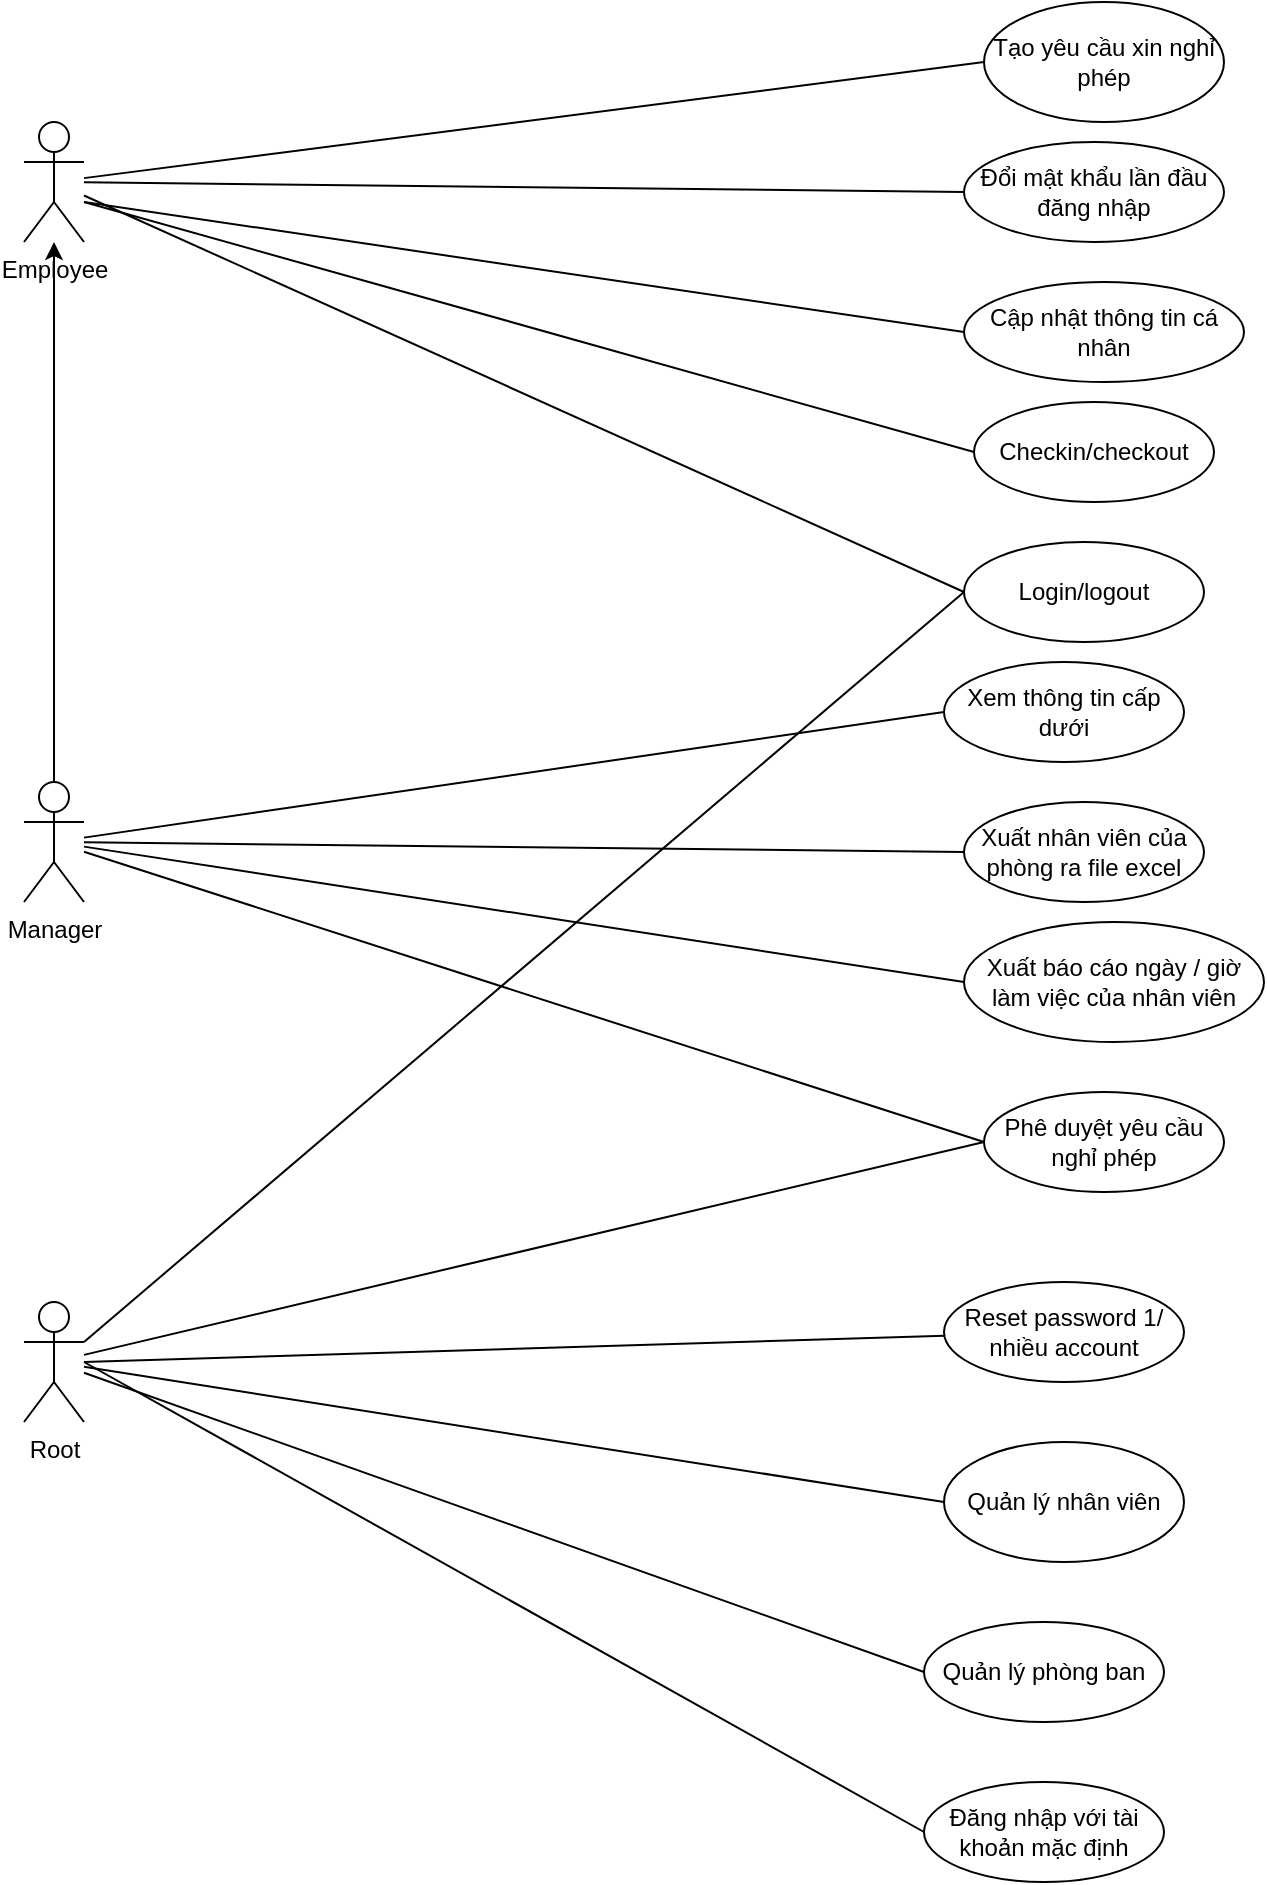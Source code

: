 <mxfile version="15.4.1" type="github" pages="4">
  <diagram id="6OmSFfkwX89OONU2K9B_" name="Usecase tổng quát">
    <mxGraphModel dx="1422" dy="920" grid="1" gridSize="10" guides="1" tooltips="1" connect="1" arrows="1" fold="1" page="1" pageScale="1" pageWidth="827" pageHeight="1169" math="0" shadow="0">
      <root>
        <mxCell id="0" />
        <mxCell id="1" parent="0" />
        <mxCell id="CkkVm7YenpbbgUDBb8Ox-1" value="Employee&lt;br&gt;" style="shape=umlActor;verticalLabelPosition=bottom;verticalAlign=top;html=1;outlineConnect=0;" parent="1" vertex="1">
          <mxGeometry x="80" y="60" width="30" height="60" as="geometry" />
        </mxCell>
        <mxCell id="CkkVm7YenpbbgUDBb8Ox-15" value="" style="edgeStyle=orthogonalEdgeStyle;rounded=0;orthogonalLoop=1;jettySize=auto;html=1;" parent="1" source="CkkVm7YenpbbgUDBb8Ox-2" target="CkkVm7YenpbbgUDBb8Ox-1" edge="1">
          <mxGeometry relative="1" as="geometry" />
        </mxCell>
        <mxCell id="CkkVm7YenpbbgUDBb8Ox-2" value="Manager" style="shape=umlActor;verticalLabelPosition=bottom;verticalAlign=top;html=1;outlineConnect=0;" parent="1" vertex="1">
          <mxGeometry x="80" y="390" width="30" height="60" as="geometry" />
        </mxCell>
        <mxCell id="CkkVm7YenpbbgUDBb8Ox-3" value="Root" style="shape=umlActor;verticalLabelPosition=bottom;verticalAlign=top;html=1;outlineConnect=0;" parent="1" vertex="1">
          <mxGeometry x="80" y="650" width="30" height="60" as="geometry" />
        </mxCell>
        <mxCell id="CkkVm7YenpbbgUDBb8Ox-17" value="Đăng nhập với tài khoản mặc định" style="ellipse;whiteSpace=wrap;html=1;" parent="1" vertex="1">
          <mxGeometry x="530" y="890" width="120" height="50" as="geometry" />
        </mxCell>
        <mxCell id="CkkVm7YenpbbgUDBb8Ox-18" value="Quản lý phòng ban" style="ellipse;whiteSpace=wrap;html=1;" parent="1" vertex="1">
          <mxGeometry x="530" y="810" width="120" height="50" as="geometry" />
        </mxCell>
        <mxCell id="CkkVm7YenpbbgUDBb8Ox-19" value="Quản lý nhân viên" style="ellipse;whiteSpace=wrap;html=1;" parent="1" vertex="1">
          <mxGeometry x="540" y="720" width="120" height="60" as="geometry" />
        </mxCell>
        <mxCell id="CkkVm7YenpbbgUDBb8Ox-20" value="Reset password 1/ nhiều account" style="ellipse;whiteSpace=wrap;html=1;" parent="1" vertex="1">
          <mxGeometry x="540" y="640" width="120" height="50" as="geometry" />
        </mxCell>
        <mxCell id="CkkVm7YenpbbgUDBb8Ox-21" value="Phê duyệt yêu cầu nghỉ phép" style="ellipse;whiteSpace=wrap;html=1;" parent="1" vertex="1">
          <mxGeometry x="560" y="545" width="120" height="50" as="geometry" />
        </mxCell>
        <mxCell id="CkkVm7YenpbbgUDBb8Ox-22" value="Login/logout" style="ellipse;whiteSpace=wrap;html=1;" parent="1" vertex="1">
          <mxGeometry x="550" y="270" width="120" height="50" as="geometry" />
        </mxCell>
        <mxCell id="CkkVm7YenpbbgUDBb8Ox-23" value="Đổi mật khẩu lần đầu đăng nhập" style="ellipse;whiteSpace=wrap;html=1;" parent="1" vertex="1">
          <mxGeometry x="550" y="70" width="130" height="50" as="geometry" />
        </mxCell>
        <mxCell id="CkkVm7YenpbbgUDBb8Ox-24" value="Cập nhật thông tin cá nhân" style="ellipse;whiteSpace=wrap;html=1;" parent="1" vertex="1">
          <mxGeometry x="550" y="140" width="140" height="50" as="geometry" />
        </mxCell>
        <mxCell id="CkkVm7YenpbbgUDBb8Ox-26" value="Checkin/checkout" style="ellipse;whiteSpace=wrap;html=1;" parent="1" vertex="1">
          <mxGeometry x="555" y="200" width="120" height="50" as="geometry" />
        </mxCell>
        <mxCell id="CkkVm7YenpbbgUDBb8Ox-27" value="Tạo yêu cầu xin nghỉ phép" style="ellipse;whiteSpace=wrap;html=1;" parent="1" vertex="1">
          <mxGeometry x="560" width="120" height="60" as="geometry" />
        </mxCell>
        <mxCell id="CkkVm7YenpbbgUDBb8Ox-33" value="" style="endArrow=none;html=1;rounded=0;entryX=0;entryY=0.5;entryDx=0;entryDy=0;" parent="1" source="CkkVm7YenpbbgUDBb8Ox-1" target="CkkVm7YenpbbgUDBb8Ox-22" edge="1">
          <mxGeometry width="50" height="50" relative="1" as="geometry">
            <mxPoint x="390" y="450" as="sourcePoint" />
            <mxPoint x="440" y="400" as="targetPoint" />
          </mxGeometry>
        </mxCell>
        <mxCell id="CkkVm7YenpbbgUDBb8Ox-40" value="" style="endArrow=none;html=1;rounded=0;entryX=0;entryY=0.5;entryDx=0;entryDy=0;" parent="1" source="CkkVm7YenpbbgUDBb8Ox-1" target="CkkVm7YenpbbgUDBb8Ox-23" edge="1">
          <mxGeometry width="50" height="50" relative="1" as="geometry">
            <mxPoint x="390" y="450" as="sourcePoint" />
            <mxPoint x="440" y="400" as="targetPoint" />
          </mxGeometry>
        </mxCell>
        <mxCell id="CkkVm7YenpbbgUDBb8Ox-41" value="" style="endArrow=none;html=1;rounded=0;entryX=0;entryY=0.5;entryDx=0;entryDy=0;" parent="1" target="CkkVm7YenpbbgUDBb8Ox-24" edge="1">
          <mxGeometry width="50" height="50" relative="1" as="geometry">
            <mxPoint x="110" y="100" as="sourcePoint" />
            <mxPoint x="440" y="400" as="targetPoint" />
          </mxGeometry>
        </mxCell>
        <mxCell id="CkkVm7YenpbbgUDBb8Ox-42" value="" style="endArrow=none;html=1;rounded=0;entryX=0;entryY=0.5;entryDx=0;entryDy=0;" parent="1" target="CkkVm7YenpbbgUDBb8Ox-26" edge="1">
          <mxGeometry width="50" height="50" relative="1" as="geometry">
            <mxPoint x="110" y="100" as="sourcePoint" />
            <mxPoint x="440" y="400" as="targetPoint" />
          </mxGeometry>
        </mxCell>
        <mxCell id="CkkVm7YenpbbgUDBb8Ox-43" value="" style="endArrow=none;html=1;rounded=0;entryX=0;entryY=0.5;entryDx=0;entryDy=0;" parent="1" source="CkkVm7YenpbbgUDBb8Ox-1" target="CkkVm7YenpbbgUDBb8Ox-27" edge="1">
          <mxGeometry width="50" height="50" relative="1" as="geometry">
            <mxPoint x="390" y="450" as="sourcePoint" />
            <mxPoint x="440" y="400" as="targetPoint" />
          </mxGeometry>
        </mxCell>
        <mxCell id="CkkVm7YenpbbgUDBb8Ox-44" value="Xem thông tin cấp dưới" style="ellipse;whiteSpace=wrap;html=1;" parent="1" vertex="1">
          <mxGeometry x="540" y="330" width="120" height="50" as="geometry" />
        </mxCell>
        <mxCell id="CkkVm7YenpbbgUDBb8Ox-45" value="Xuất nhân viên của phòng ra file excel" style="ellipse;whiteSpace=wrap;html=1;" parent="1" vertex="1">
          <mxGeometry x="550" y="400" width="120" height="50" as="geometry" />
        </mxCell>
        <mxCell id="CkkVm7YenpbbgUDBb8Ox-46" value="Xuất báo cáo ngày / giờ làm việc của nhân viên" style="ellipse;whiteSpace=wrap;html=1;" parent="1" vertex="1">
          <mxGeometry x="550" y="460" width="150" height="60" as="geometry" />
        </mxCell>
        <mxCell id="CkkVm7YenpbbgUDBb8Ox-47" value="" style="endArrow=none;html=1;rounded=0;entryX=0;entryY=0.5;entryDx=0;entryDy=0;" parent="1" source="CkkVm7YenpbbgUDBb8Ox-2" target="CkkVm7YenpbbgUDBb8Ox-44" edge="1">
          <mxGeometry width="50" height="50" relative="1" as="geometry">
            <mxPoint x="390" y="420" as="sourcePoint" />
            <mxPoint x="440" y="370" as="targetPoint" />
          </mxGeometry>
        </mxCell>
        <mxCell id="CkkVm7YenpbbgUDBb8Ox-48" value="" style="endArrow=none;html=1;rounded=0;entryX=0;entryY=0.5;entryDx=0;entryDy=0;" parent="1" source="CkkVm7YenpbbgUDBb8Ox-2" target="CkkVm7YenpbbgUDBb8Ox-45" edge="1">
          <mxGeometry width="50" height="50" relative="1" as="geometry">
            <mxPoint x="390" y="420" as="sourcePoint" />
            <mxPoint x="440" y="370" as="targetPoint" />
          </mxGeometry>
        </mxCell>
        <mxCell id="CkkVm7YenpbbgUDBb8Ox-49" value="" style="endArrow=none;html=1;rounded=0;entryX=0;entryY=0.5;entryDx=0;entryDy=0;" parent="1" source="CkkVm7YenpbbgUDBb8Ox-2" target="CkkVm7YenpbbgUDBb8Ox-46" edge="1">
          <mxGeometry width="50" height="50" relative="1" as="geometry">
            <mxPoint x="390" y="420" as="sourcePoint" />
            <mxPoint x="440" y="370" as="targetPoint" />
          </mxGeometry>
        </mxCell>
        <mxCell id="CkkVm7YenpbbgUDBb8Ox-52" value="" style="endArrow=none;html=1;rounded=0;entryX=0;entryY=0.5;entryDx=0;entryDy=0;" parent="1" source="CkkVm7YenpbbgUDBb8Ox-2" target="CkkVm7YenpbbgUDBb8Ox-21" edge="1">
          <mxGeometry width="50" height="50" relative="1" as="geometry">
            <mxPoint x="390" y="420" as="sourcePoint" />
            <mxPoint x="440" y="370" as="targetPoint" />
          </mxGeometry>
        </mxCell>
        <mxCell id="CkkVm7YenpbbgUDBb8Ox-53" value="" style="endArrow=none;html=1;rounded=0;entryX=0;entryY=0.5;entryDx=0;entryDy=0;" parent="1" source="CkkVm7YenpbbgUDBb8Ox-3" target="CkkVm7YenpbbgUDBb8Ox-21" edge="1">
          <mxGeometry width="50" height="50" relative="1" as="geometry">
            <mxPoint x="390" y="640" as="sourcePoint" />
            <mxPoint x="440" y="590" as="targetPoint" />
          </mxGeometry>
        </mxCell>
        <mxCell id="CkkVm7YenpbbgUDBb8Ox-54" value="" style="endArrow=none;html=1;rounded=0;" parent="1" target="CkkVm7YenpbbgUDBb8Ox-20" edge="1">
          <mxGeometry width="50" height="50" relative="1" as="geometry">
            <mxPoint x="110" y="680" as="sourcePoint" />
            <mxPoint x="440" y="590" as="targetPoint" />
          </mxGeometry>
        </mxCell>
        <mxCell id="CkkVm7YenpbbgUDBb8Ox-55" value="" style="endArrow=none;html=1;rounded=0;entryX=0;entryY=0.5;entryDx=0;entryDy=0;" parent="1" source="CkkVm7YenpbbgUDBb8Ox-3" target="CkkVm7YenpbbgUDBb8Ox-19" edge="1">
          <mxGeometry width="50" height="50" relative="1" as="geometry">
            <mxPoint x="130" y="670" as="sourcePoint" />
            <mxPoint x="440" y="590" as="targetPoint" />
          </mxGeometry>
        </mxCell>
        <mxCell id="CkkVm7YenpbbgUDBb8Ox-56" value="" style="endArrow=none;html=1;rounded=0;entryX=0;entryY=0.5;entryDx=0;entryDy=0;" parent="1" source="CkkVm7YenpbbgUDBb8Ox-3" target="CkkVm7YenpbbgUDBb8Ox-18" edge="1">
          <mxGeometry width="50" height="50" relative="1" as="geometry">
            <mxPoint x="130" y="670" as="sourcePoint" />
            <mxPoint x="440" y="590" as="targetPoint" />
          </mxGeometry>
        </mxCell>
        <mxCell id="CkkVm7YenpbbgUDBb8Ox-57" value="" style="endArrow=none;html=1;rounded=0;entryX=0;entryY=0.5;entryDx=0;entryDy=0;" parent="1" target="CkkVm7YenpbbgUDBb8Ox-17" edge="1">
          <mxGeometry width="50" height="50" relative="1" as="geometry">
            <mxPoint x="110" y="680" as="sourcePoint" />
            <mxPoint x="440" y="590" as="targetPoint" />
          </mxGeometry>
        </mxCell>
        <mxCell id="CkkVm7YenpbbgUDBb8Ox-59" value="" style="endArrow=none;html=1;rounded=0;exitX=1;exitY=0.333;exitDx=0;exitDy=0;exitPerimeter=0;entryX=0;entryY=0.5;entryDx=0;entryDy=0;" parent="1" source="CkkVm7YenpbbgUDBb8Ox-3" target="CkkVm7YenpbbgUDBb8Ox-22" edge="1">
          <mxGeometry width="50" height="50" relative="1" as="geometry">
            <mxPoint x="390" y="480" as="sourcePoint" />
            <mxPoint x="440" y="430" as="targetPoint" />
          </mxGeometry>
        </mxCell>
      </root>
    </mxGraphModel>
  </diagram>
  <diagram id="xijRNl62Gro3JdZ4F3DA" name="Database">
    <mxGraphModel dx="2031" dy="1314" grid="1" gridSize="10" guides="1" tooltips="1" connect="1" arrows="1" fold="1" page="1" pageScale="1" pageWidth="2339" pageHeight="3300" math="0" shadow="0">
      <root>
        <mxCell id="h8mMpn9NiH7T-9V2dJlp-0" />
        <mxCell id="h8mMpn9NiH7T-9V2dJlp-1" parent="h8mMpn9NiH7T-9V2dJlp-0" />
        <mxCell id="L6lQmaEkfKp8AgPLPSZf-0" value="User" style="swimlane;fontStyle=0;childLayout=stackLayout;horizontal=1;startSize=30;horizontalStack=0;resizeParent=1;resizeParentMax=0;resizeLast=0;collapsible=1;marginBottom=0;" vertex="1" parent="h8mMpn9NiH7T-9V2dJlp-1">
          <mxGeometry x="760" y="390" width="140" height="300" as="geometry" />
        </mxCell>
        <mxCell id="L6lQmaEkfKp8AgPLPSZf-1" value="id: int" style="text;strokeColor=none;fillColor=none;align=left;verticalAlign=middle;spacingLeft=4;spacingRight=4;overflow=hidden;points=[[0,0.5],[1,0.5]];portConstraint=eastwest;rotatable=0;" vertex="1" parent="L6lQmaEkfKp8AgPLPSZf-0">
          <mxGeometry y="30" width="140" height="30" as="geometry" />
        </mxCell>
        <mxCell id="L6lQmaEkfKp8AgPLPSZf-2" value="username: string" style="text;strokeColor=none;fillColor=none;align=left;verticalAlign=middle;spacingLeft=4;spacingRight=4;overflow=hidden;points=[[0,0.5],[1,0.5]];portConstraint=eastwest;rotatable=0;" vertex="1" parent="L6lQmaEkfKp8AgPLPSZf-0">
          <mxGeometry y="60" width="140" height="30" as="geometry" />
        </mxCell>
        <mxCell id="L6lQmaEkfKp8AgPLPSZf-3" value="email: string" style="text;strokeColor=none;fillColor=none;align=left;verticalAlign=middle;spacingLeft=4;spacingRight=4;overflow=hidden;points=[[0,0.5],[1,0.5]];portConstraint=eastwest;rotatable=0;" vertex="1" parent="L6lQmaEkfKp8AgPLPSZf-0">
          <mxGeometry y="90" width="140" height="30" as="geometry" />
        </mxCell>
        <mxCell id="d6efOnFuauKhfgmXIcQx-0" value="username: string" style="text;strokeColor=none;fillColor=none;align=left;verticalAlign=middle;spacingLeft=4;spacingRight=4;overflow=hidden;points=[[0,0.5],[1,0.5]];portConstraint=eastwest;rotatable=0;" vertex="1" parent="L6lQmaEkfKp8AgPLPSZf-0">
          <mxGeometry y="120" width="140" height="30" as="geometry" />
        </mxCell>
        <mxCell id="d6efOnFuauKhfgmXIcQx-62" value="avatar: string" style="text;strokeColor=none;fillColor=none;align=left;verticalAlign=middle;spacingLeft=4;spacingRight=4;overflow=hidden;points=[[0,0.5],[1,0.5]];portConstraint=eastwest;rotatable=0;" vertex="1" parent="L6lQmaEkfKp8AgPLPSZf-0">
          <mxGeometry y="150" width="140" height="30" as="geometry" />
        </mxCell>
        <mxCell id="d6efOnFuauKhfgmXIcQx-8" value="token: string" style="text;strokeColor=none;fillColor=none;align=left;verticalAlign=middle;spacingLeft=4;spacingRight=4;overflow=hidden;points=[[0,0.5],[1,0.5]];portConstraint=eastwest;rotatable=0;" vertex="1" parent="L6lQmaEkfKp8AgPLPSZf-0">
          <mxGeometry y="180" width="140" height="30" as="geometry" />
        </mxCell>
        <mxCell id="d6efOnFuauKhfgmXIcQx-9" value="active: boolean" style="text;strokeColor=none;fillColor=none;align=left;verticalAlign=middle;spacingLeft=4;spacingRight=4;overflow=hidden;points=[[0,0.5],[1,0.5]];portConstraint=eastwest;rotatable=0;" vertex="1" parent="L6lQmaEkfKp8AgPLPSZf-0">
          <mxGeometry y="210" width="140" height="30" as="geometry" />
        </mxCell>
        <mxCell id="d6efOnFuauKhfgmXIcQx-16" value="roleId: int" style="text;strokeColor=none;fillColor=none;align=left;verticalAlign=middle;spacingLeft=4;spacingRight=4;overflow=hidden;points=[[0,0.5],[1,0.5]];portConstraint=eastwest;rotatable=0;" vertex="1" parent="L6lQmaEkfKp8AgPLPSZf-0">
          <mxGeometry y="240" width="140" height="30" as="geometry" />
        </mxCell>
        <mxCell id="d6efOnFuauKhfgmXIcQx-56" value="department_id: int" style="text;strokeColor=none;fillColor=none;align=left;verticalAlign=middle;spacingLeft=4;spacingRight=4;overflow=hidden;points=[[0,0.5],[1,0.5]];portConstraint=eastwest;rotatable=0;" vertex="1" parent="L6lQmaEkfKp8AgPLPSZf-0">
          <mxGeometry y="270" width="140" height="30" as="geometry" />
        </mxCell>
        <mxCell id="d6efOnFuauKhfgmXIcQx-12" value="Role" style="swimlane;fontStyle=0;childLayout=stackLayout;horizontal=1;startSize=26;horizontalStack=0;resizeParent=1;resizeParentMax=0;resizeLast=0;collapsible=1;marginBottom=0;align=center;fontSize=14;" vertex="1" parent="h8mMpn9NiH7T-9V2dJlp-1">
          <mxGeometry x="370" y="530" width="160" height="86" as="geometry" />
        </mxCell>
        <mxCell id="d6efOnFuauKhfgmXIcQx-13" value="id: int" style="text;strokeColor=none;fillColor=none;spacingLeft=4;spacingRight=4;overflow=hidden;rotatable=0;points=[[0,0.5],[1,0.5]];portConstraint=eastwest;fontSize=12;" vertex="1" parent="d6efOnFuauKhfgmXIcQx-12">
          <mxGeometry y="26" width="160" height="30" as="geometry" />
        </mxCell>
        <mxCell id="d6efOnFuauKhfgmXIcQx-14" value="name: string" style="text;strokeColor=none;fillColor=none;spacingLeft=4;spacingRight=4;overflow=hidden;rotatable=0;points=[[0,0.5],[1,0.5]];portConstraint=eastwest;fontSize=12;" vertex="1" parent="d6efOnFuauKhfgmXIcQx-12">
          <mxGeometry y="56" width="160" height="30" as="geometry" />
        </mxCell>
        <mxCell id="d6efOnFuauKhfgmXIcQx-17" value="" style="edgeStyle=entityRelationEdgeStyle;fontSize=12;html=1;endArrow=ERoneToMany;rounded=0;exitX=1;exitY=0.5;exitDx=0;exitDy=0;" edge="1" parent="h8mMpn9NiH7T-9V2dJlp-1" source="d6efOnFuauKhfgmXIcQx-13" target="d6efOnFuauKhfgmXIcQx-16">
          <mxGeometry width="100" height="100" relative="1" as="geometry">
            <mxPoint x="360" y="730" as="sourcePoint" />
            <mxPoint x="460" y="630" as="targetPoint" />
          </mxGeometry>
        </mxCell>
        <mxCell id="d6efOnFuauKhfgmXIcQx-20" value="Calender" style="swimlane;fontStyle=0;childLayout=stackLayout;horizontal=1;startSize=26;horizontalStack=0;resizeParent=1;resizeParentMax=0;resizeLast=0;collapsible=1;marginBottom=0;align=center;fontSize=14;" vertex="1" parent="h8mMpn9NiH7T-9V2dJlp-1">
          <mxGeometry x="370" y="260" width="160" height="176" as="geometry" />
        </mxCell>
        <mxCell id="d6efOnFuauKhfgmXIcQx-21" value="id: int" style="text;strokeColor=none;fillColor=none;spacingLeft=4;spacingRight=4;overflow=hidden;rotatable=0;points=[[0,0.5],[1,0.5]];portConstraint=eastwest;fontSize=12;" vertex="1" parent="d6efOnFuauKhfgmXIcQx-20">
          <mxGeometry y="26" width="160" height="30" as="geometry" />
        </mxCell>
        <mxCell id="d6efOnFuauKhfgmXIcQx-22" value="checkin: TimeStamp" style="text;strokeColor=none;fillColor=none;spacingLeft=4;spacingRight=4;overflow=hidden;rotatable=0;points=[[0,0.5],[1,0.5]];portConstraint=eastwest;fontSize=12;" vertex="1" parent="d6efOnFuauKhfgmXIcQx-20">
          <mxGeometry y="56" width="160" height="30" as="geometry" />
        </mxCell>
        <mxCell id="d6efOnFuauKhfgmXIcQx-23" value="checkout: TimeStamp" style="text;strokeColor=none;fillColor=none;spacingLeft=4;spacingRight=4;overflow=hidden;rotatable=0;points=[[0,0.5],[1,0.5]];portConstraint=eastwest;fontSize=12;" vertex="1" parent="d6efOnFuauKhfgmXIcQx-20">
          <mxGeometry y="86" width="160" height="30" as="geometry" />
        </mxCell>
        <mxCell id="d6efOnFuauKhfgmXIcQx-26" value="leave: boolean" style="text;strokeColor=none;fillColor=none;spacingLeft=4;spacingRight=4;overflow=hidden;rotatable=0;points=[[0,0.5],[1,0.5]];portConstraint=eastwest;fontSize=12;" vertex="1" parent="d6efOnFuauKhfgmXIcQx-20">
          <mxGeometry y="116" width="160" height="30" as="geometry" />
        </mxCell>
        <mxCell id="d6efOnFuauKhfgmXIcQx-29" value="userId: int" style="text;strokeColor=none;fillColor=none;spacingLeft=4;spacingRight=4;overflow=hidden;rotatable=0;points=[[0,0.5],[1,0.5]];portConstraint=eastwest;fontSize=12;" vertex="1" parent="d6efOnFuauKhfgmXIcQx-20">
          <mxGeometry y="146" width="160" height="30" as="geometry" />
        </mxCell>
        <mxCell id="d6efOnFuauKhfgmXIcQx-28" value="" style="edgeStyle=entityRelationEdgeStyle;fontSize=12;html=1;endArrow=ERoneToMany;rounded=0;entryX=1;entryY=0.5;entryDx=0;entryDy=0;" edge="1" parent="h8mMpn9NiH7T-9V2dJlp-1" source="L6lQmaEkfKp8AgPLPSZf-1" target="d6efOnFuauKhfgmXIcQx-29">
          <mxGeometry width="100" height="100" relative="1" as="geometry">
            <mxPoint x="170" y="740" as="sourcePoint" />
            <mxPoint x="280" y="731" as="targetPoint" />
          </mxGeometry>
        </mxCell>
        <mxCell id="d6efOnFuauKhfgmXIcQx-30" value="Request" style="swimlane;fontStyle=0;childLayout=stackLayout;horizontal=1;startSize=26;horizontalStack=0;resizeParent=1;resizeParentMax=0;resizeLast=0;collapsible=1;marginBottom=0;align=center;fontSize=14;" vertex="1" parent="h8mMpn9NiH7T-9V2dJlp-1">
          <mxGeometry x="1100" y="590" width="160" height="176" as="geometry" />
        </mxCell>
        <mxCell id="d6efOnFuauKhfgmXIcQx-31" value="id: int" style="text;strokeColor=none;fillColor=none;spacingLeft=4;spacingRight=4;overflow=hidden;rotatable=0;points=[[0,0.5],[1,0.5]];portConstraint=eastwest;fontSize=12;" vertex="1" parent="d6efOnFuauKhfgmXIcQx-30">
          <mxGeometry y="26" width="160" height="30" as="geometry" />
        </mxCell>
        <mxCell id="d6efOnFuauKhfgmXIcQx-32" value="userSend: int" style="text;strokeColor=none;fillColor=none;spacingLeft=4;spacingRight=4;overflow=hidden;rotatable=0;points=[[0,0.5],[1,0.5]];portConstraint=eastwest;fontSize=12;" vertex="1" parent="d6efOnFuauKhfgmXIcQx-30">
          <mxGeometry y="56" width="160" height="30" as="geometry" />
        </mxCell>
        <mxCell id="d6efOnFuauKhfgmXIcQx-33" value="userRecive: int" style="text;strokeColor=none;fillColor=none;spacingLeft=4;spacingRight=4;overflow=hidden;rotatable=0;points=[[0,0.5],[1,0.5]];portConstraint=eastwest;fontSize=12;" vertex="1" parent="d6efOnFuauKhfgmXIcQx-30">
          <mxGeometry y="86" width="160" height="30" as="geometry" />
        </mxCell>
        <mxCell id="d6efOnFuauKhfgmXIcQx-59" value="time: TimeStamp" style="text;strokeColor=none;fillColor=none;spacingLeft=4;spacingRight=4;overflow=hidden;rotatable=0;points=[[0,0.5],[1,0.5]];portConstraint=eastwest;fontSize=12;" vertex="1" parent="d6efOnFuauKhfgmXIcQx-30">
          <mxGeometry y="116" width="160" height="30" as="geometry" />
        </mxCell>
        <mxCell id="d6efOnFuauKhfgmXIcQx-63" value="status: boolean" style="text;strokeColor=none;fillColor=none;spacingLeft=4;spacingRight=4;overflow=hidden;rotatable=0;points=[[0,0.5],[1,0.5]];portConstraint=eastwest;fontSize=12;" vertex="1" parent="d6efOnFuauKhfgmXIcQx-30">
          <mxGeometry y="146" width="160" height="30" as="geometry" />
        </mxCell>
        <mxCell id="d6efOnFuauKhfgmXIcQx-51" value="Department" style="swimlane;fontStyle=0;childLayout=stackLayout;horizontal=1;startSize=26;horizontalStack=0;resizeParent=1;resizeParentMax=0;resizeLast=0;collapsible=1;marginBottom=0;align=center;fontSize=14;" vertex="1" parent="h8mMpn9NiH7T-9V2dJlp-1">
          <mxGeometry x="1100" y="270" width="160" height="116" as="geometry" />
        </mxCell>
        <mxCell id="d6efOnFuauKhfgmXIcQx-52" value="id: int" style="text;strokeColor=none;fillColor=none;spacingLeft=4;spacingRight=4;overflow=hidden;rotatable=0;points=[[0,0.5],[1,0.5]];portConstraint=eastwest;fontSize=12;" vertex="1" parent="d6efOnFuauKhfgmXIcQx-51">
          <mxGeometry y="26" width="160" height="30" as="geometry" />
        </mxCell>
        <mxCell id="d6efOnFuauKhfgmXIcQx-53" value="name: string" style="text;strokeColor=none;fillColor=none;spacingLeft=4;spacingRight=4;overflow=hidden;rotatable=0;points=[[0,0.5],[1,0.5]];portConstraint=eastwest;fontSize=12;" vertex="1" parent="d6efOnFuauKhfgmXIcQx-51">
          <mxGeometry y="56" width="160" height="30" as="geometry" />
        </mxCell>
        <mxCell id="d6efOnFuauKhfgmXIcQx-54" value="manger: int (unique)" style="text;strokeColor=none;fillColor=none;spacingLeft=4;spacingRight=4;overflow=hidden;rotatable=0;points=[[0,0.5],[1,0.5]];portConstraint=eastwest;fontSize=12;" vertex="1" parent="d6efOnFuauKhfgmXIcQx-51">
          <mxGeometry y="86" width="160" height="30" as="geometry" />
        </mxCell>
        <mxCell id="d6efOnFuauKhfgmXIcQx-57" value="" style="edgeStyle=entityRelationEdgeStyle;fontSize=12;html=1;endArrow=ERoneToMany;rounded=0;exitX=0;exitY=0.5;exitDx=0;exitDy=0;entryX=1;entryY=0.5;entryDx=0;entryDy=0;" edge="1" parent="h8mMpn9NiH7T-9V2dJlp-1" source="d6efOnFuauKhfgmXIcQx-52" target="d6efOnFuauKhfgmXIcQx-56">
          <mxGeometry width="100" height="100" relative="1" as="geometry">
            <mxPoint x="720" y="540" as="sourcePoint" />
            <mxPoint x="820" y="440" as="targetPoint" />
          </mxGeometry>
        </mxCell>
        <mxCell id="d6efOnFuauKhfgmXIcQx-58" value="" style="edgeStyle=entityRelationEdgeStyle;fontSize=12;html=1;endArrow=ERmandOne;startArrow=ERmandOne;rounded=0;entryX=0;entryY=0.5;entryDx=0;entryDy=0;exitX=1;exitY=0.5;exitDx=0;exitDy=0;" edge="1" parent="h8mMpn9NiH7T-9V2dJlp-1" source="L6lQmaEkfKp8AgPLPSZf-1" target="d6efOnFuauKhfgmXIcQx-54">
          <mxGeometry width="100" height="100" relative="1" as="geometry">
            <mxPoint x="720" y="540" as="sourcePoint" />
            <mxPoint x="820" y="440" as="targetPoint" />
          </mxGeometry>
        </mxCell>
        <mxCell id="d6efOnFuauKhfgmXIcQx-60" value="" style="edgeStyle=entityRelationEdgeStyle;fontSize=12;html=1;endArrow=ERoneToMany;rounded=0;exitX=1;exitY=0.5;exitDx=0;exitDy=0;entryX=0;entryY=0.5;entryDx=0;entryDy=0;" edge="1" parent="h8mMpn9NiH7T-9V2dJlp-1" source="L6lQmaEkfKp8AgPLPSZf-1" target="d6efOnFuauKhfgmXIcQx-32">
          <mxGeometry width="100" height="100" relative="1" as="geometry">
            <mxPoint x="720" y="540" as="sourcePoint" />
            <mxPoint x="820" y="440" as="targetPoint" />
          </mxGeometry>
        </mxCell>
        <mxCell id="d6efOnFuauKhfgmXIcQx-61" value="" style="edgeStyle=entityRelationEdgeStyle;fontSize=12;html=1;endArrow=ERoneToMany;rounded=0;exitX=1;exitY=0.5;exitDx=0;exitDy=0;entryX=1;entryY=0.5;entryDx=0;entryDy=0;" edge="1" parent="h8mMpn9NiH7T-9V2dJlp-1" source="d6efOnFuauKhfgmXIcQx-54" target="d6efOnFuauKhfgmXIcQx-33">
          <mxGeometry width="100" height="100" relative="1" as="geometry">
            <mxPoint x="1430" y="536" as="sourcePoint" />
            <mxPoint x="1530" y="436" as="targetPoint" />
          </mxGeometry>
        </mxCell>
      </root>
    </mxGraphModel>
  </diagram>
  <diagram id="ZUTQfqNE8pQfKhsax4yy" name="Usecase đăng xuất">
    <mxGraphModel dx="1422" dy="920" grid="1" gridSize="10" guides="1" tooltips="1" connect="1" arrows="1" fold="1" page="1" pageScale="1" pageWidth="827" pageHeight="1169" math="0" shadow="0">
      <root>
        <mxCell id="jnfV8A6nNsdmv1z-udpJ-0" />
        <mxCell id="jnfV8A6nNsdmv1z-udpJ-1" parent="jnfV8A6nNsdmv1z-udpJ-0" />
        <mxCell id="jnfV8A6nNsdmv1z-udpJ-2" value="Người dùng&lt;br&gt;" style="shape=umlActor;verticalLabelPosition=bottom;verticalAlign=top;html=1;outlineConnect=0;" parent="jnfV8A6nNsdmv1z-udpJ-1" vertex="1">
          <mxGeometry x="100" y="130" width="30" height="60" as="geometry" />
        </mxCell>
        <mxCell id="jnfV8A6nNsdmv1z-udpJ-9" value="Đăng xuất" style="ellipse;whiteSpace=wrap;html=1;" parent="jnfV8A6nNsdmv1z-udpJ-1" vertex="1">
          <mxGeometry x="310" y="150" width="120" height="50" as="geometry" />
        </mxCell>
        <mxCell id="jnfV8A6nNsdmv1z-udpJ-10" value="Đăng nhập" style="ellipse;whiteSpace=wrap;html=1;" parent="jnfV8A6nNsdmv1z-udpJ-1" vertex="1">
          <mxGeometry x="360" y="10" width="120" height="50" as="geometry" />
        </mxCell>
        <mxCell id="jnfV8A6nNsdmv1z-udpJ-11" value="" style="endArrow=none;html=1;rounded=0;entryX=0;entryY=0.5;entryDx=0;entryDy=0;" parent="jnfV8A6nNsdmv1z-udpJ-1" source="jnfV8A6nNsdmv1z-udpJ-2" target="jnfV8A6nNsdmv1z-udpJ-9" edge="1">
          <mxGeometry width="50" height="50" relative="1" as="geometry">
            <mxPoint x="390" y="490" as="sourcePoint" />
            <mxPoint x="440" y="440" as="targetPoint" />
          </mxGeometry>
        </mxCell>
        <mxCell id="jnfV8A6nNsdmv1z-udpJ-13" value="include" style="endArrow=open;endSize=12;dashed=1;html=1;rounded=0;entryX=0.5;entryY=1;entryDx=0;entryDy=0;" parent="jnfV8A6nNsdmv1z-udpJ-1" source="jnfV8A6nNsdmv1z-udpJ-9" target="jnfV8A6nNsdmv1z-udpJ-10" edge="1">
          <mxGeometry width="160" relative="1" as="geometry">
            <mxPoint x="330" y="390" as="sourcePoint" />
            <mxPoint x="490" y="390" as="targetPoint" />
          </mxGeometry>
        </mxCell>
      </root>
    </mxGraphModel>
  </diagram>
  <diagram id="sFeuIyuUg5AyJrqCc2qg" name="Usecase quản lý phòng ban">
    <mxGraphModel dx="1422" dy="920" grid="1" gridSize="10" guides="1" tooltips="1" connect="1" arrows="1" fold="1" page="1" pageScale="1" pageWidth="827" pageHeight="1169" math="0" shadow="0">
      <root>
        <mxCell id="PaDnZfJuzwmLpgNpPQUK-0" />
        <mxCell id="PaDnZfJuzwmLpgNpPQUK-1" parent="PaDnZfJuzwmLpgNpPQUK-0" />
        <mxCell id="jJhJMK8MJb9nnLkWbqOA-0" value="root" style="shape=umlActor;verticalLabelPosition=bottom;verticalAlign=top;html=1;" parent="PaDnZfJuzwmLpgNpPQUK-1" vertex="1">
          <mxGeometry x="90" y="210" width="30" height="60" as="geometry" />
        </mxCell>
        <mxCell id="jJhJMK8MJb9nnLkWbqOA-1" value="Quản lý phòng ban" style="ellipse;whiteSpace=wrap;html=1;" parent="PaDnZfJuzwmLpgNpPQUK-1" vertex="1">
          <mxGeometry x="310" y="215" width="120" height="50" as="geometry" />
        </mxCell>
        <mxCell id="jJhJMK8MJb9nnLkWbqOA-2" value="" style="endArrow=none;html=1;rounded=0;entryX=0;entryY=0.5;entryDx=0;entryDy=0;" parent="PaDnZfJuzwmLpgNpPQUK-1" source="jJhJMK8MJb9nnLkWbqOA-0" target="jJhJMK8MJb9nnLkWbqOA-1" edge="1">
          <mxGeometry width="50" height="50" relative="1" as="geometry">
            <mxPoint x="140" y="320" as="sourcePoint" />
            <mxPoint x="440" y="440" as="targetPoint" />
          </mxGeometry>
        </mxCell>
        <mxCell id="jJhJMK8MJb9nnLkWbqOA-3" value="Thêm" style="ellipse;whiteSpace=wrap;html=1;" parent="PaDnZfJuzwmLpgNpPQUK-1" vertex="1">
          <mxGeometry x="580" y="80" width="120" height="50" as="geometry" />
        </mxCell>
        <mxCell id="jJhJMK8MJb9nnLkWbqOA-4" value="Sửa" style="ellipse;whiteSpace=wrap;html=1;" parent="PaDnZfJuzwmLpgNpPQUK-1" vertex="1">
          <mxGeometry x="580" y="220" width="120" height="50" as="geometry" />
        </mxCell>
        <mxCell id="jJhJMK8MJb9nnLkWbqOA-5" value="Xóa" style="ellipse;whiteSpace=wrap;html=1;" parent="PaDnZfJuzwmLpgNpPQUK-1" vertex="1">
          <mxGeometry x="580" y="330" width="120" height="50" as="geometry" />
        </mxCell>
        <mxCell id="gd5Wsmix4nnDD1s-C-M6-0" value="Đăng nhập root" style="ellipse;whiteSpace=wrap;html=1;" parent="PaDnZfJuzwmLpgNpPQUK-1" vertex="1">
          <mxGeometry x="340" y="70" width="120" height="50" as="geometry" />
        </mxCell>
        <mxCell id="gd5Wsmix4nnDD1s-C-M6-1" value="include" style="endArrow=open;endSize=12;dashed=1;html=1;rounded=0;exitX=0.5;exitY=0;exitDx=0;exitDy=0;entryX=0.5;entryY=1;entryDx=0;entryDy=0;" parent="PaDnZfJuzwmLpgNpPQUK-1" source="jJhJMK8MJb9nnLkWbqOA-1" target="gd5Wsmix4nnDD1s-C-M6-0" edge="1">
          <mxGeometry width="160" relative="1" as="geometry">
            <mxPoint x="330" y="470" as="sourcePoint" />
            <mxPoint x="490" y="470" as="targetPoint" />
          </mxGeometry>
        </mxCell>
        <mxCell id="gd5Wsmix4nnDD1s-C-M6-5" value="extend" style="endArrow=open;endSize=12;dashed=1;html=1;rounded=0;exitX=0;exitY=0.5;exitDx=0;exitDy=0;entryX=1;entryY=0.5;entryDx=0;entryDy=0;" parent="PaDnZfJuzwmLpgNpPQUK-1" source="jJhJMK8MJb9nnLkWbqOA-3" target="jJhJMK8MJb9nnLkWbqOA-1" edge="1">
          <mxGeometry width="160" relative="1" as="geometry">
            <mxPoint x="330" y="470" as="sourcePoint" />
            <mxPoint x="490" y="470" as="targetPoint" />
          </mxGeometry>
        </mxCell>
        <mxCell id="gd5Wsmix4nnDD1s-C-M6-6" value="extend" style="endArrow=open;endSize=12;dashed=1;html=1;rounded=0;exitX=0;exitY=0.5;exitDx=0;exitDy=0;entryX=1;entryY=0.5;entryDx=0;entryDy=0;" parent="PaDnZfJuzwmLpgNpPQUK-1" source="jJhJMK8MJb9nnLkWbqOA-4" target="jJhJMK8MJb9nnLkWbqOA-1" edge="1">
          <mxGeometry width="160" relative="1" as="geometry">
            <mxPoint x="330" y="470" as="sourcePoint" />
            <mxPoint x="490" y="470" as="targetPoint" />
          </mxGeometry>
        </mxCell>
        <mxCell id="gd5Wsmix4nnDD1s-C-M6-7" value="extend" style="endArrow=open;endSize=12;dashed=1;html=1;rounded=0;exitX=0;exitY=0.5;exitDx=0;exitDy=0;entryX=1;entryY=0.5;entryDx=0;entryDy=0;" parent="PaDnZfJuzwmLpgNpPQUK-1" source="jJhJMK8MJb9nnLkWbqOA-5" target="jJhJMK8MJb9nnLkWbqOA-1" edge="1">
          <mxGeometry width="160" relative="1" as="geometry">
            <mxPoint x="330" y="470" as="sourcePoint" />
            <mxPoint x="490" y="470" as="targetPoint" />
          </mxGeometry>
        </mxCell>
      </root>
    </mxGraphModel>
  </diagram>
</mxfile>
